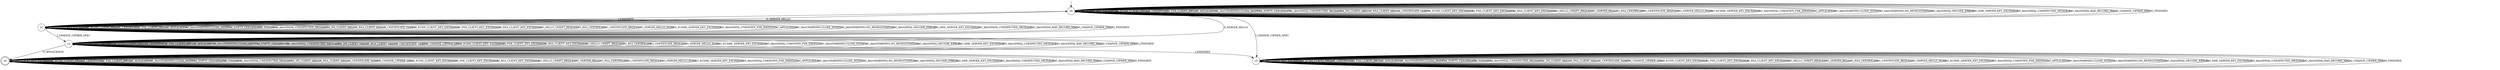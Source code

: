 digraph g {

	s0 [shape="circle" label="s0"];
	s1 [shape="circle" label="s1"];
	s2 [shape="circle" label="s2"];
	s3 [shape="circle" label="s3"];
	s4 [shape="doublecircle" label="s4"];
	s0 -> s0 [label="I_DH_CLIENT_KEY_EXCHANGE"];
	s0 -> s0 [label="I_ECDH_CLIENT_HELLO"];
	s0 -> s0 [label="I_CERTIFICATE"];
	s0 -> s0 [label="I_PSK_CLIENT_HELLO"];
	s0 -> s0 [label="I_APPLICATION"];
	s0 -> s0 [label="I_Alert(WARNING,CLOSE_NOTIFY)"];
	s0 -> s0 [label="I_EMPTY_CERTIFICATE"];
	s0 -> s1 [label="I_FINISHED"];
	s0 -> s0 [label="I_Alert(FATAL,UNEXPECTED_MESSAGE)"];
	s0 -> s0 [label="I_DH_CLIENT_HELLO"];
	s0 -> s0 [label="I_RSA_CLIENT_HELLO"];
	s0 -> s0 [label="I_CERTIFICATE_VERIFY"];
	s0 -> s3 [label="I_CHANGE_CIPHER_SPEC"];
	s0 -> s0 [label="I_ECDH_CLIENT_KEY_EXCHANGE"];
	s0 -> s0 [label="I_PSK_CLIENT_KEY_EXCHANGE"];
	s0 -> s0 [label="I_RSA_CLIENT_KEY_EXCHANGE"];
	s0 -> s0 [label="O_HELLO_VERIFY_REQUEST"];
	s0 -> s0 [label="O_SERVER_HELLO"];
	s0 -> s0 [label="O_RSA_CERTIFICATE"];
	s0 -> s0 [label="O_CERTIFICATE_REQUEST"];
	s0 -> s0 [label="O_SERVER_HELLO_DONE"];
	s0 -> s0 [label="O_ECDHE_SERVER_KEY_EXCHANGE"];
	s0 -> s0 [label="O_Alert(FATAL,UNKNOWN_PSK_IDENTITY)"];
	s0 -> s0 [label="O_APPLICATION"];
	s0 -> s0 [label="O_Alert(WARNING,CLOSE_NOTIFY)"];
	s0 -> s0 [label="O_Alert(WARNING,NO_RENEGOTIATION)"];
	s0 -> s0 [label="O_Alert(FATAL,DECODE_ERROR)"];
	s0 -> s0 [label="O_DHE_SERVER_KEY_EXCHANGE"];
	s0 -> s0 [label="O_Alert(FATAL,UNEXPECTED_MESSAGE)"];
	s0 -> s0 [label="O_Alert(FATAL,BAD_RECORD_MAC)"];
	s0 -> s0 [label="O_CHANGE_CIPHER_SPEC"];
	s0 -> s0 [label="O_FINISHED"];
	s1 -> s1 [label="I_DH_CLIENT_KEY_EXCHANGE"];
	s1 -> s1 [label="I_ECDH_CLIENT_HELLO"];
	s1 -> s1 [label="I_CERTIFICATE"];
	s1 -> s1 [label="I_PSK_CLIENT_HELLO"];
	s1 -> s1 [label="I_APPLICATION"];
	s1 -> s1 [label="I_Alert(WARNING,CLOSE_NOTIFY)"];
	s1 -> s1 [label="I_EMPTY_CERTIFICATE"];
	s1 -> s1 [label="I_FINISHED"];
	s1 -> s1 [label="I_Alert(FATAL,UNEXPECTED_MESSAGE)"];
	s1 -> s1 [label="I_DH_CLIENT_HELLO"];
	s1 -> s1 [label="I_RSA_CLIENT_HELLO"];
	s1 -> s1 [label="I_CERTIFICATE_VERIFY"];
	s1 -> s2 [label="I_CHANGE_CIPHER_SPEC"];
	s1 -> s1 [label="I_ECDH_CLIENT_KEY_EXCHANGE"];
	s1 -> s1 [label="I_PSK_CLIENT_KEY_EXCHANGE"];
	s1 -> s1 [label="I_RSA_CLIENT_KEY_EXCHANGE"];
	s1 -> s1 [label="O_HELLO_VERIFY_REQUEST"];
	s1 -> s0 [label="O_SERVER_HELLO"];
	s1 -> s1 [label="O_RSA_CERTIFICATE"];
	s1 -> s1 [label="O_CERTIFICATE_REQUEST"];
	s1 -> s1 [label="O_SERVER_HELLO_DONE"];
	s1 -> s1 [label="O_ECDHE_SERVER_KEY_EXCHANGE"];
	s1 -> s1 [label="O_Alert(FATAL,UNKNOWN_PSK_IDENTITY)"];
	s1 -> s1 [label="O_APPLICATION"];
	s1 -> s1 [label="O_Alert(WARNING,CLOSE_NOTIFY)"];
	s1 -> s1 [label="O_Alert(WARNING,NO_RENEGOTIATION)"];
	s1 -> s1 [label="O_Alert(FATAL,DECODE_ERROR)"];
	s1 -> s1 [label="O_DHE_SERVER_KEY_EXCHANGE"];
	s1 -> s1 [label="O_Alert(FATAL,UNEXPECTED_MESSAGE)"];
	s1 -> s1 [label="O_Alert(FATAL,BAD_RECORD_MAC)"];
	s1 -> s1 [label="O_CHANGE_CIPHER_SPEC"];
	s1 -> s1 [label="O_FINISHED"];
	s2 -> s2 [label="I_DH_CLIENT_KEY_EXCHANGE"];
	s2 -> s2 [label="I_ECDH_CLIENT_HELLO"];
	s2 -> s2 [label="I_CERTIFICATE"];
	s2 -> s2 [label="I_PSK_CLIENT_HELLO"];
	s2 -> s2 [label="I_APPLICATION"];
	s2 -> s2 [label="I_Alert(WARNING,CLOSE_NOTIFY)"];
	s2 -> s2 [label="I_EMPTY_CERTIFICATE"];
	s2 -> s3 [label="I_FINISHED"];
	s2 -> s2 [label="I_Alert(FATAL,UNEXPECTED_MESSAGE)"];
	s2 -> s2 [label="I_DH_CLIENT_HELLO"];
	s2 -> s2 [label="I_RSA_CLIENT_HELLO"];
	s2 -> s2 [label="I_CERTIFICATE_VERIFY"];
	s2 -> s2 [label="I_CHANGE_CIPHER_SPEC"];
	s2 -> s2 [label="I_ECDH_CLIENT_KEY_EXCHANGE"];
	s2 -> s2 [label="I_PSK_CLIENT_KEY_EXCHANGE"];
	s2 -> s2 [label="I_RSA_CLIENT_KEY_EXCHANGE"];
	s2 -> s2 [label="O_HELLO_VERIFY_REQUEST"];
	s2 -> s0 [label="O_SERVER_HELLO"];
	s2 -> s2 [label="O_RSA_CERTIFICATE"];
	s2 -> s2 [label="O_CERTIFICATE_REQUEST"];
	s2 -> s2 [label="O_SERVER_HELLO_DONE"];
	s2 -> s2 [label="O_ECDHE_SERVER_KEY_EXCHANGE"];
	s2 -> s2 [label="O_Alert(FATAL,UNKNOWN_PSK_IDENTITY)"];
	s2 -> s4 [label="O_APPLICATION"];
	s2 -> s2 [label="O_Alert(WARNING,CLOSE_NOTIFY)"];
	s2 -> s2 [label="O_Alert(WARNING,NO_RENEGOTIATION)"];
	s2 -> s2 [label="O_Alert(FATAL,DECODE_ERROR)"];
	s2 -> s2 [label="O_DHE_SERVER_KEY_EXCHANGE"];
	s2 -> s2 [label="O_Alert(FATAL,UNEXPECTED_MESSAGE)"];
	s2 -> s2 [label="O_Alert(FATAL,BAD_RECORD_MAC)"];
	s2 -> s2 [label="O_CHANGE_CIPHER_SPEC"];
	s2 -> s2 [label="O_FINISHED"];
	s3 -> s3 [label="I_DH_CLIENT_KEY_EXCHANGE"];
	s3 -> s3 [label="I_ECDH_CLIENT_HELLO"];
	s3 -> s3 [label="I_CERTIFICATE"];
	s3 -> s3 [label="I_PSK_CLIENT_HELLO"];
	s3 -> s3 [label="I_APPLICATION"];
	s3 -> s3 [label="I_Alert(WARNING,CLOSE_NOTIFY)"];
	s3 -> s3 [label="I_EMPTY_CERTIFICATE"];
	s3 -> s3 [label="I_FINISHED"];
	s3 -> s3 [label="I_Alert(FATAL,UNEXPECTED_MESSAGE)"];
	s3 -> s3 [label="I_DH_CLIENT_HELLO"];
	s3 -> s3 [label="I_RSA_CLIENT_HELLO"];
	s3 -> s3 [label="I_CERTIFICATE_VERIFY"];
	s3 -> s3 [label="I_CHANGE_CIPHER_SPEC"];
	s3 -> s3 [label="I_ECDH_CLIENT_KEY_EXCHANGE"];
	s3 -> s3 [label="I_PSK_CLIENT_KEY_EXCHANGE"];
	s3 -> s3 [label="I_RSA_CLIENT_KEY_EXCHANGE"];
	s3 -> s3 [label="O_HELLO_VERIFY_REQUEST"];
	s3 -> s3 [label="O_SERVER_HELLO"];
	s3 -> s3 [label="O_RSA_CERTIFICATE"];
	s3 -> s3 [label="O_CERTIFICATE_REQUEST"];
	s3 -> s3 [label="O_SERVER_HELLO_DONE"];
	s3 -> s3 [label="O_ECDHE_SERVER_KEY_EXCHANGE"];
	s3 -> s3 [label="O_Alert(FATAL,UNKNOWN_PSK_IDENTITY)"];
	s3 -> s3 [label="O_APPLICATION"];
	s3 -> s3 [label="O_Alert(WARNING,CLOSE_NOTIFY)"];
	s3 -> s3 [label="O_Alert(WARNING,NO_RENEGOTIATION)"];
	s3 -> s3 [label="O_Alert(FATAL,DECODE_ERROR)"];
	s3 -> s3 [label="O_DHE_SERVER_KEY_EXCHANGE"];
	s3 -> s3 [label="O_Alert(FATAL,UNEXPECTED_MESSAGE)"];
	s3 -> s3 [label="O_Alert(FATAL,BAD_RECORD_MAC)"];
	s3 -> s3 [label="O_CHANGE_CIPHER_SPEC"];
	s3 -> s3 [label="O_FINISHED"];
	s4 -> s4 [label="I_DH_CLIENT_KEY_EXCHANGE"];
	s4 -> s4 [label="I_ECDH_CLIENT_HELLO"];
	s4 -> s4 [label="I_CERTIFICATE"];
	s4 -> s4 [label="I_PSK_CLIENT_HELLO"];
	s4 -> s4 [label="I_APPLICATION"];
	s4 -> s4 [label="I_Alert(WARNING,CLOSE_NOTIFY)"];
	s4 -> s4 [label="I_EMPTY_CERTIFICATE"];
	s4 -> s4 [label="I_FINISHED"];
	s4 -> s4 [label="I_Alert(FATAL,UNEXPECTED_MESSAGE)"];
	s4 -> s4 [label="I_DH_CLIENT_HELLO"];
	s4 -> s4 [label="I_RSA_CLIENT_HELLO"];
	s4 -> s4 [label="I_CERTIFICATE_VERIFY"];
	s4 -> s4 [label="I_CHANGE_CIPHER_SPEC"];
	s4 -> s4 [label="I_ECDH_CLIENT_KEY_EXCHANGE"];
	s4 -> s4 [label="I_PSK_CLIENT_KEY_EXCHANGE"];
	s4 -> s4 [label="I_RSA_CLIENT_KEY_EXCHANGE"];
	s4 -> s4 [label="O_HELLO_VERIFY_REQUEST"];
	s4 -> s4 [label="O_SERVER_HELLO"];
	s4 -> s4 [label="O_RSA_CERTIFICATE"];
	s4 -> s4 [label="O_CERTIFICATE_REQUEST"];
	s4 -> s4 [label="O_SERVER_HELLO_DONE"];
	s4 -> s4 [label="O_ECDHE_SERVER_KEY_EXCHANGE"];
	s4 -> s4 [label="O_Alert(FATAL,UNKNOWN_PSK_IDENTITY)"];
	s4 -> s4 [label="O_APPLICATION"];
	s4 -> s4 [label="O_Alert(WARNING,CLOSE_NOTIFY)"];
	s4 -> s4 [label="O_Alert(WARNING,NO_RENEGOTIATION)"];
	s4 -> s4 [label="O_Alert(FATAL,DECODE_ERROR)"];
	s4 -> s4 [label="O_DHE_SERVER_KEY_EXCHANGE"];
	s4 -> s4 [label="O_Alert(FATAL,UNEXPECTED_MESSAGE)"];
	s4 -> s4 [label="O_Alert(FATAL,BAD_RECORD_MAC)"];
	s4 -> s4 [label="O_CHANGE_CIPHER_SPEC"];
	s4 -> s4 [label="O_FINISHED"];

__start0 [label="" shape="none" width="0" height="0"];
__start0 -> s0;

}
